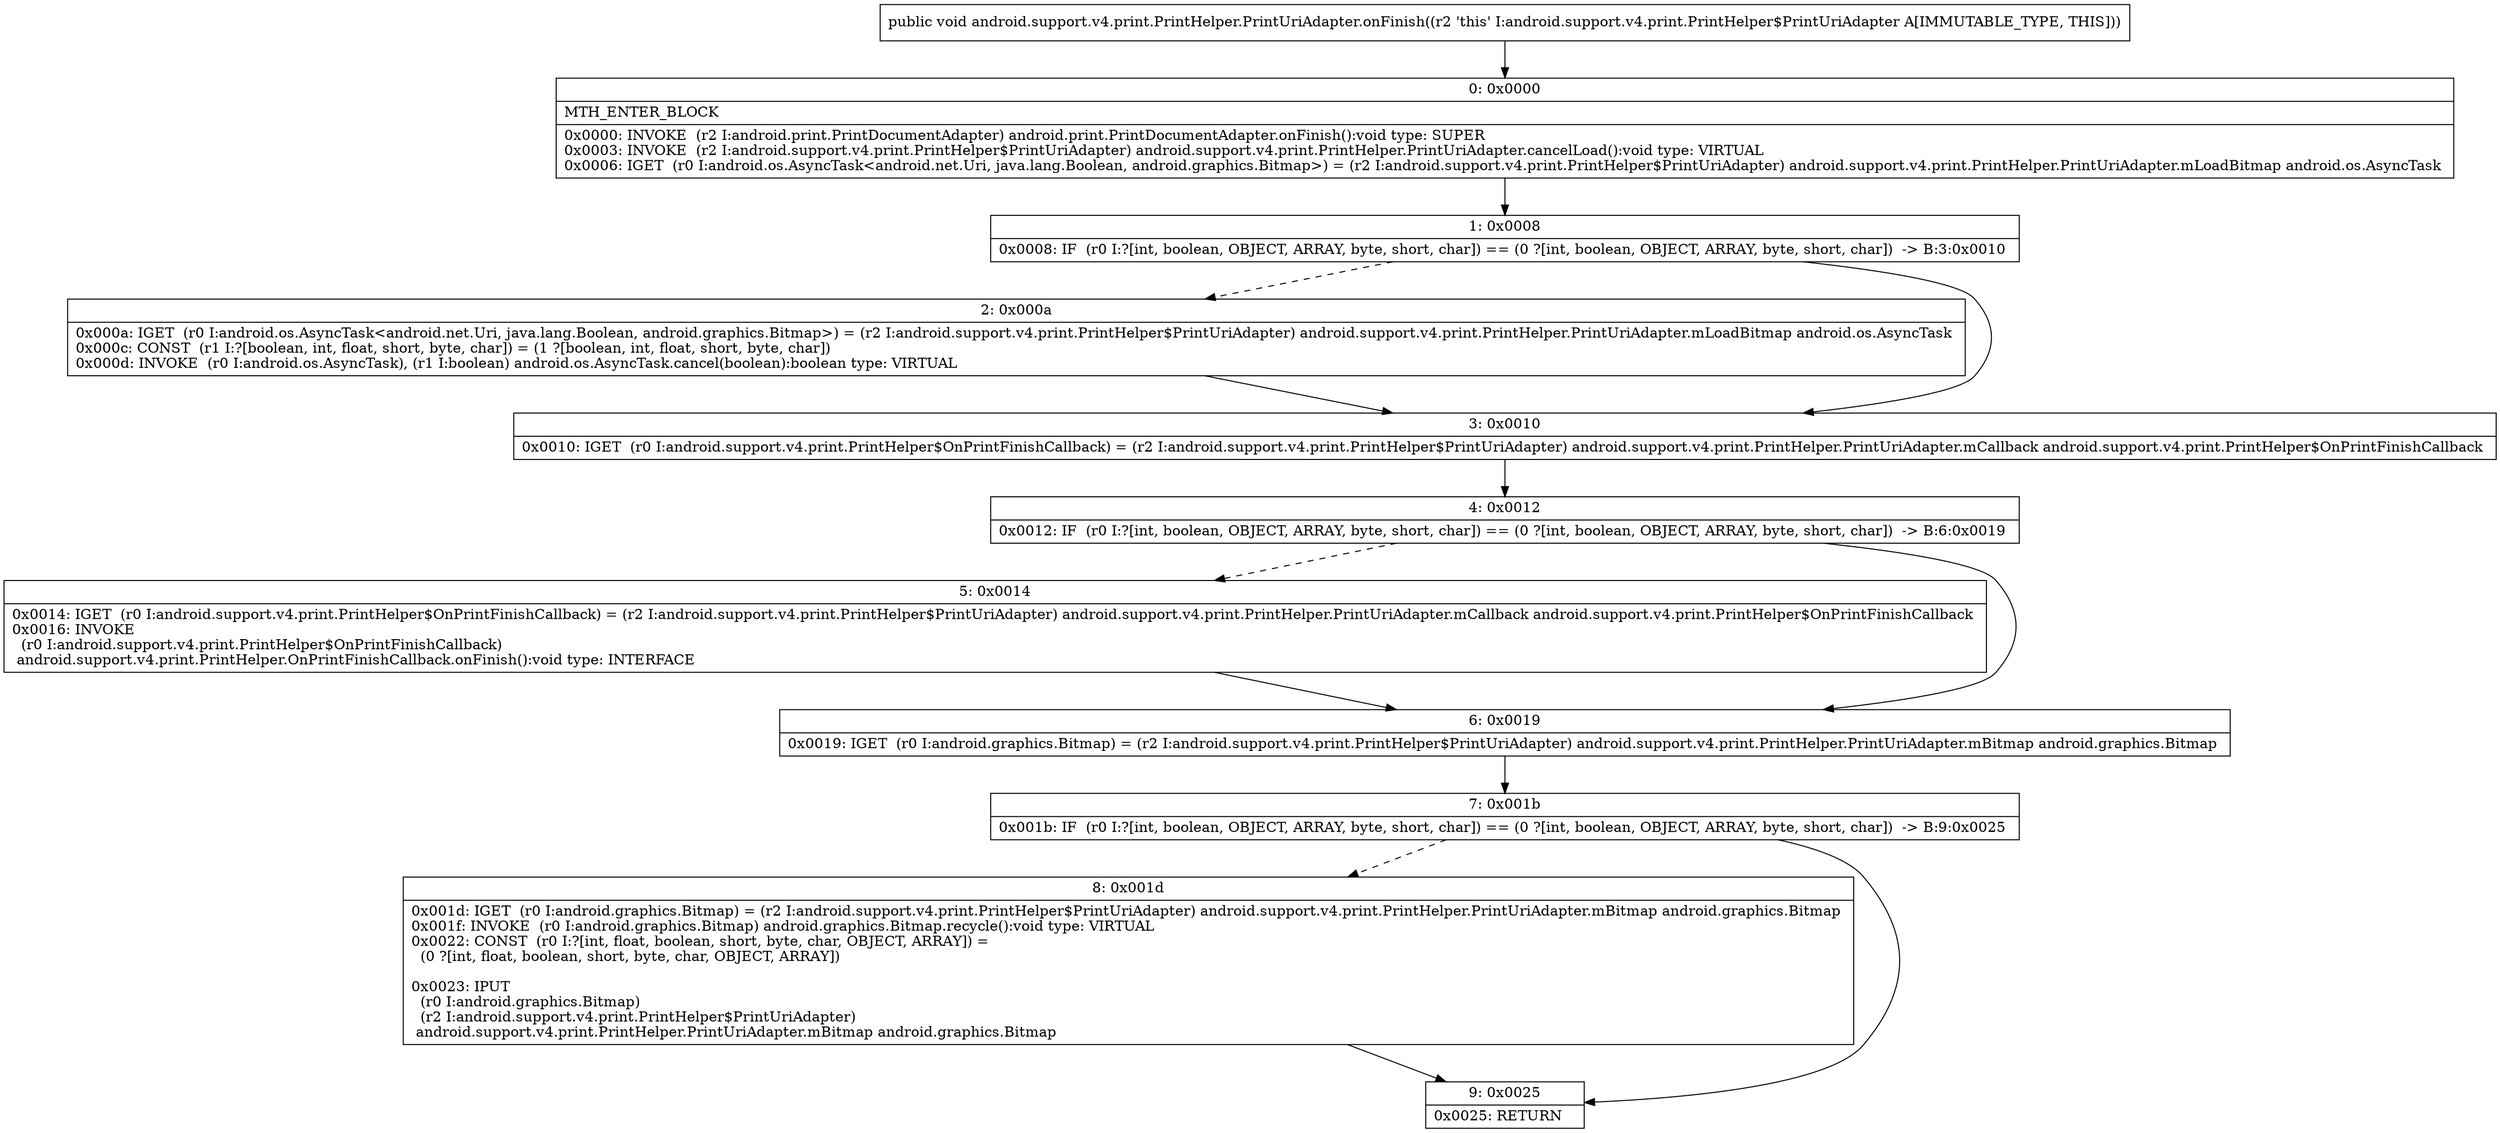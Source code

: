digraph "CFG forandroid.support.v4.print.PrintHelper.PrintUriAdapter.onFinish()V" {
Node_0 [shape=record,label="{0\:\ 0x0000|MTH_ENTER_BLOCK\l|0x0000: INVOKE  (r2 I:android.print.PrintDocumentAdapter) android.print.PrintDocumentAdapter.onFinish():void type: SUPER \l0x0003: INVOKE  (r2 I:android.support.v4.print.PrintHelper$PrintUriAdapter) android.support.v4.print.PrintHelper.PrintUriAdapter.cancelLoad():void type: VIRTUAL \l0x0006: IGET  (r0 I:android.os.AsyncTask\<android.net.Uri, java.lang.Boolean, android.graphics.Bitmap\>) = (r2 I:android.support.v4.print.PrintHelper$PrintUriAdapter) android.support.v4.print.PrintHelper.PrintUriAdapter.mLoadBitmap android.os.AsyncTask \l}"];
Node_1 [shape=record,label="{1\:\ 0x0008|0x0008: IF  (r0 I:?[int, boolean, OBJECT, ARRAY, byte, short, char]) == (0 ?[int, boolean, OBJECT, ARRAY, byte, short, char])  \-\> B:3:0x0010 \l}"];
Node_2 [shape=record,label="{2\:\ 0x000a|0x000a: IGET  (r0 I:android.os.AsyncTask\<android.net.Uri, java.lang.Boolean, android.graphics.Bitmap\>) = (r2 I:android.support.v4.print.PrintHelper$PrintUriAdapter) android.support.v4.print.PrintHelper.PrintUriAdapter.mLoadBitmap android.os.AsyncTask \l0x000c: CONST  (r1 I:?[boolean, int, float, short, byte, char]) = (1 ?[boolean, int, float, short, byte, char]) \l0x000d: INVOKE  (r0 I:android.os.AsyncTask), (r1 I:boolean) android.os.AsyncTask.cancel(boolean):boolean type: VIRTUAL \l}"];
Node_3 [shape=record,label="{3\:\ 0x0010|0x0010: IGET  (r0 I:android.support.v4.print.PrintHelper$OnPrintFinishCallback) = (r2 I:android.support.v4.print.PrintHelper$PrintUriAdapter) android.support.v4.print.PrintHelper.PrintUriAdapter.mCallback android.support.v4.print.PrintHelper$OnPrintFinishCallback \l}"];
Node_4 [shape=record,label="{4\:\ 0x0012|0x0012: IF  (r0 I:?[int, boolean, OBJECT, ARRAY, byte, short, char]) == (0 ?[int, boolean, OBJECT, ARRAY, byte, short, char])  \-\> B:6:0x0019 \l}"];
Node_5 [shape=record,label="{5\:\ 0x0014|0x0014: IGET  (r0 I:android.support.v4.print.PrintHelper$OnPrintFinishCallback) = (r2 I:android.support.v4.print.PrintHelper$PrintUriAdapter) android.support.v4.print.PrintHelper.PrintUriAdapter.mCallback android.support.v4.print.PrintHelper$OnPrintFinishCallback \l0x0016: INVOKE  \l  (r0 I:android.support.v4.print.PrintHelper$OnPrintFinishCallback)\l android.support.v4.print.PrintHelper.OnPrintFinishCallback.onFinish():void type: INTERFACE \l}"];
Node_6 [shape=record,label="{6\:\ 0x0019|0x0019: IGET  (r0 I:android.graphics.Bitmap) = (r2 I:android.support.v4.print.PrintHelper$PrintUriAdapter) android.support.v4.print.PrintHelper.PrintUriAdapter.mBitmap android.graphics.Bitmap \l}"];
Node_7 [shape=record,label="{7\:\ 0x001b|0x001b: IF  (r0 I:?[int, boolean, OBJECT, ARRAY, byte, short, char]) == (0 ?[int, boolean, OBJECT, ARRAY, byte, short, char])  \-\> B:9:0x0025 \l}"];
Node_8 [shape=record,label="{8\:\ 0x001d|0x001d: IGET  (r0 I:android.graphics.Bitmap) = (r2 I:android.support.v4.print.PrintHelper$PrintUriAdapter) android.support.v4.print.PrintHelper.PrintUriAdapter.mBitmap android.graphics.Bitmap \l0x001f: INVOKE  (r0 I:android.graphics.Bitmap) android.graphics.Bitmap.recycle():void type: VIRTUAL \l0x0022: CONST  (r0 I:?[int, float, boolean, short, byte, char, OBJECT, ARRAY]) = \l  (0 ?[int, float, boolean, short, byte, char, OBJECT, ARRAY])\l \l0x0023: IPUT  \l  (r0 I:android.graphics.Bitmap)\l  (r2 I:android.support.v4.print.PrintHelper$PrintUriAdapter)\l android.support.v4.print.PrintHelper.PrintUriAdapter.mBitmap android.graphics.Bitmap \l}"];
Node_9 [shape=record,label="{9\:\ 0x0025|0x0025: RETURN   \l}"];
MethodNode[shape=record,label="{public void android.support.v4.print.PrintHelper.PrintUriAdapter.onFinish((r2 'this' I:android.support.v4.print.PrintHelper$PrintUriAdapter A[IMMUTABLE_TYPE, THIS])) }"];
MethodNode -> Node_0;
Node_0 -> Node_1;
Node_1 -> Node_2[style=dashed];
Node_1 -> Node_3;
Node_2 -> Node_3;
Node_3 -> Node_4;
Node_4 -> Node_5[style=dashed];
Node_4 -> Node_6;
Node_5 -> Node_6;
Node_6 -> Node_7;
Node_7 -> Node_8[style=dashed];
Node_7 -> Node_9;
Node_8 -> Node_9;
}

